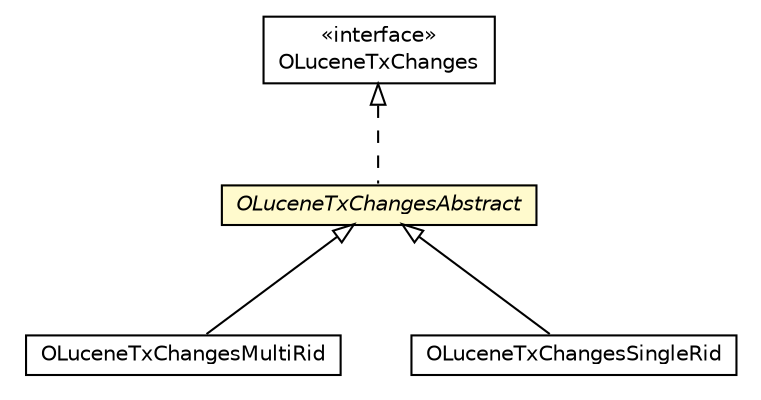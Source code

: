 #!/usr/local/bin/dot
#
# Class diagram 
# Generated by UMLGraph version R5_6-24-gf6e263 (http://www.umlgraph.org/)
#

digraph G {
	edge [fontname="Helvetica",fontsize=10,labelfontname="Helvetica",labelfontsize=10];
	node [fontname="Helvetica",fontsize=10,shape=plaintext];
	nodesep=0.25;
	ranksep=0.5;
	// com.orientechnologies.lucene.tx.OLuceneTxChanges
	c2434476 [label=<<table title="com.orientechnologies.lucene.tx.OLuceneTxChanges" border="0" cellborder="1" cellspacing="0" cellpadding="2" port="p" href="./OLuceneTxChanges.html">
		<tr><td><table border="0" cellspacing="0" cellpadding="1">
<tr><td align="center" balign="center"> &#171;interface&#187; </td></tr>
<tr><td align="center" balign="center"> OLuceneTxChanges </td></tr>
		</table></td></tr>
		</table>>, URL="./OLuceneTxChanges.html", fontname="Helvetica", fontcolor="black", fontsize=10.0];
	// com.orientechnologies.lucene.tx.OLuceneTxChangesMultiRid
	c2434477 [label=<<table title="com.orientechnologies.lucene.tx.OLuceneTxChangesMultiRid" border="0" cellborder="1" cellspacing="0" cellpadding="2" port="p" href="./OLuceneTxChangesMultiRid.html">
		<tr><td><table border="0" cellspacing="0" cellpadding="1">
<tr><td align="center" balign="center"> OLuceneTxChangesMultiRid </td></tr>
		</table></td></tr>
		</table>>, URL="./OLuceneTxChangesMultiRid.html", fontname="Helvetica", fontcolor="black", fontsize=10.0];
	// com.orientechnologies.lucene.tx.OLuceneTxChangesAbstract
	c2434478 [label=<<table title="com.orientechnologies.lucene.tx.OLuceneTxChangesAbstract" border="0" cellborder="1" cellspacing="0" cellpadding="2" port="p" bgcolor="lemonChiffon" href="./OLuceneTxChangesAbstract.html">
		<tr><td><table border="0" cellspacing="0" cellpadding="1">
<tr><td align="center" balign="center"><font face="Helvetica-Oblique"> OLuceneTxChangesAbstract </font></td></tr>
		</table></td></tr>
		</table>>, URL="./OLuceneTxChangesAbstract.html", fontname="Helvetica", fontcolor="black", fontsize=10.0];
	// com.orientechnologies.lucene.tx.OLuceneTxChangesSingleRid
	c2434479 [label=<<table title="com.orientechnologies.lucene.tx.OLuceneTxChangesSingleRid" border="0" cellborder="1" cellspacing="0" cellpadding="2" port="p" href="./OLuceneTxChangesSingleRid.html">
		<tr><td><table border="0" cellspacing="0" cellpadding="1">
<tr><td align="center" balign="center"> OLuceneTxChangesSingleRid </td></tr>
		</table></td></tr>
		</table>>, URL="./OLuceneTxChangesSingleRid.html", fontname="Helvetica", fontcolor="black", fontsize=10.0];
	//com.orientechnologies.lucene.tx.OLuceneTxChangesMultiRid extends com.orientechnologies.lucene.tx.OLuceneTxChangesAbstract
	c2434478:p -> c2434477:p [dir=back,arrowtail=empty];
	//com.orientechnologies.lucene.tx.OLuceneTxChangesAbstract implements com.orientechnologies.lucene.tx.OLuceneTxChanges
	c2434476:p -> c2434478:p [dir=back,arrowtail=empty,style=dashed];
	//com.orientechnologies.lucene.tx.OLuceneTxChangesSingleRid extends com.orientechnologies.lucene.tx.OLuceneTxChangesAbstract
	c2434478:p -> c2434479:p [dir=back,arrowtail=empty];
}

